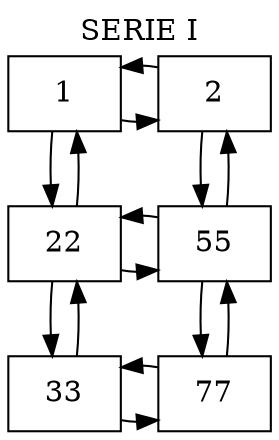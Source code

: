digraph G{
label="SERIE I"
labelloc="t"
node [shape=rectangle]
rank= same{1->2}
rank= same{2->1}
1->22->33;
2->55->77;

77->55->2;
33->22->1;

rank= same{22->55}
rank= same{55->22}
rank= same{33->77}
rank= same{77->33}
}
